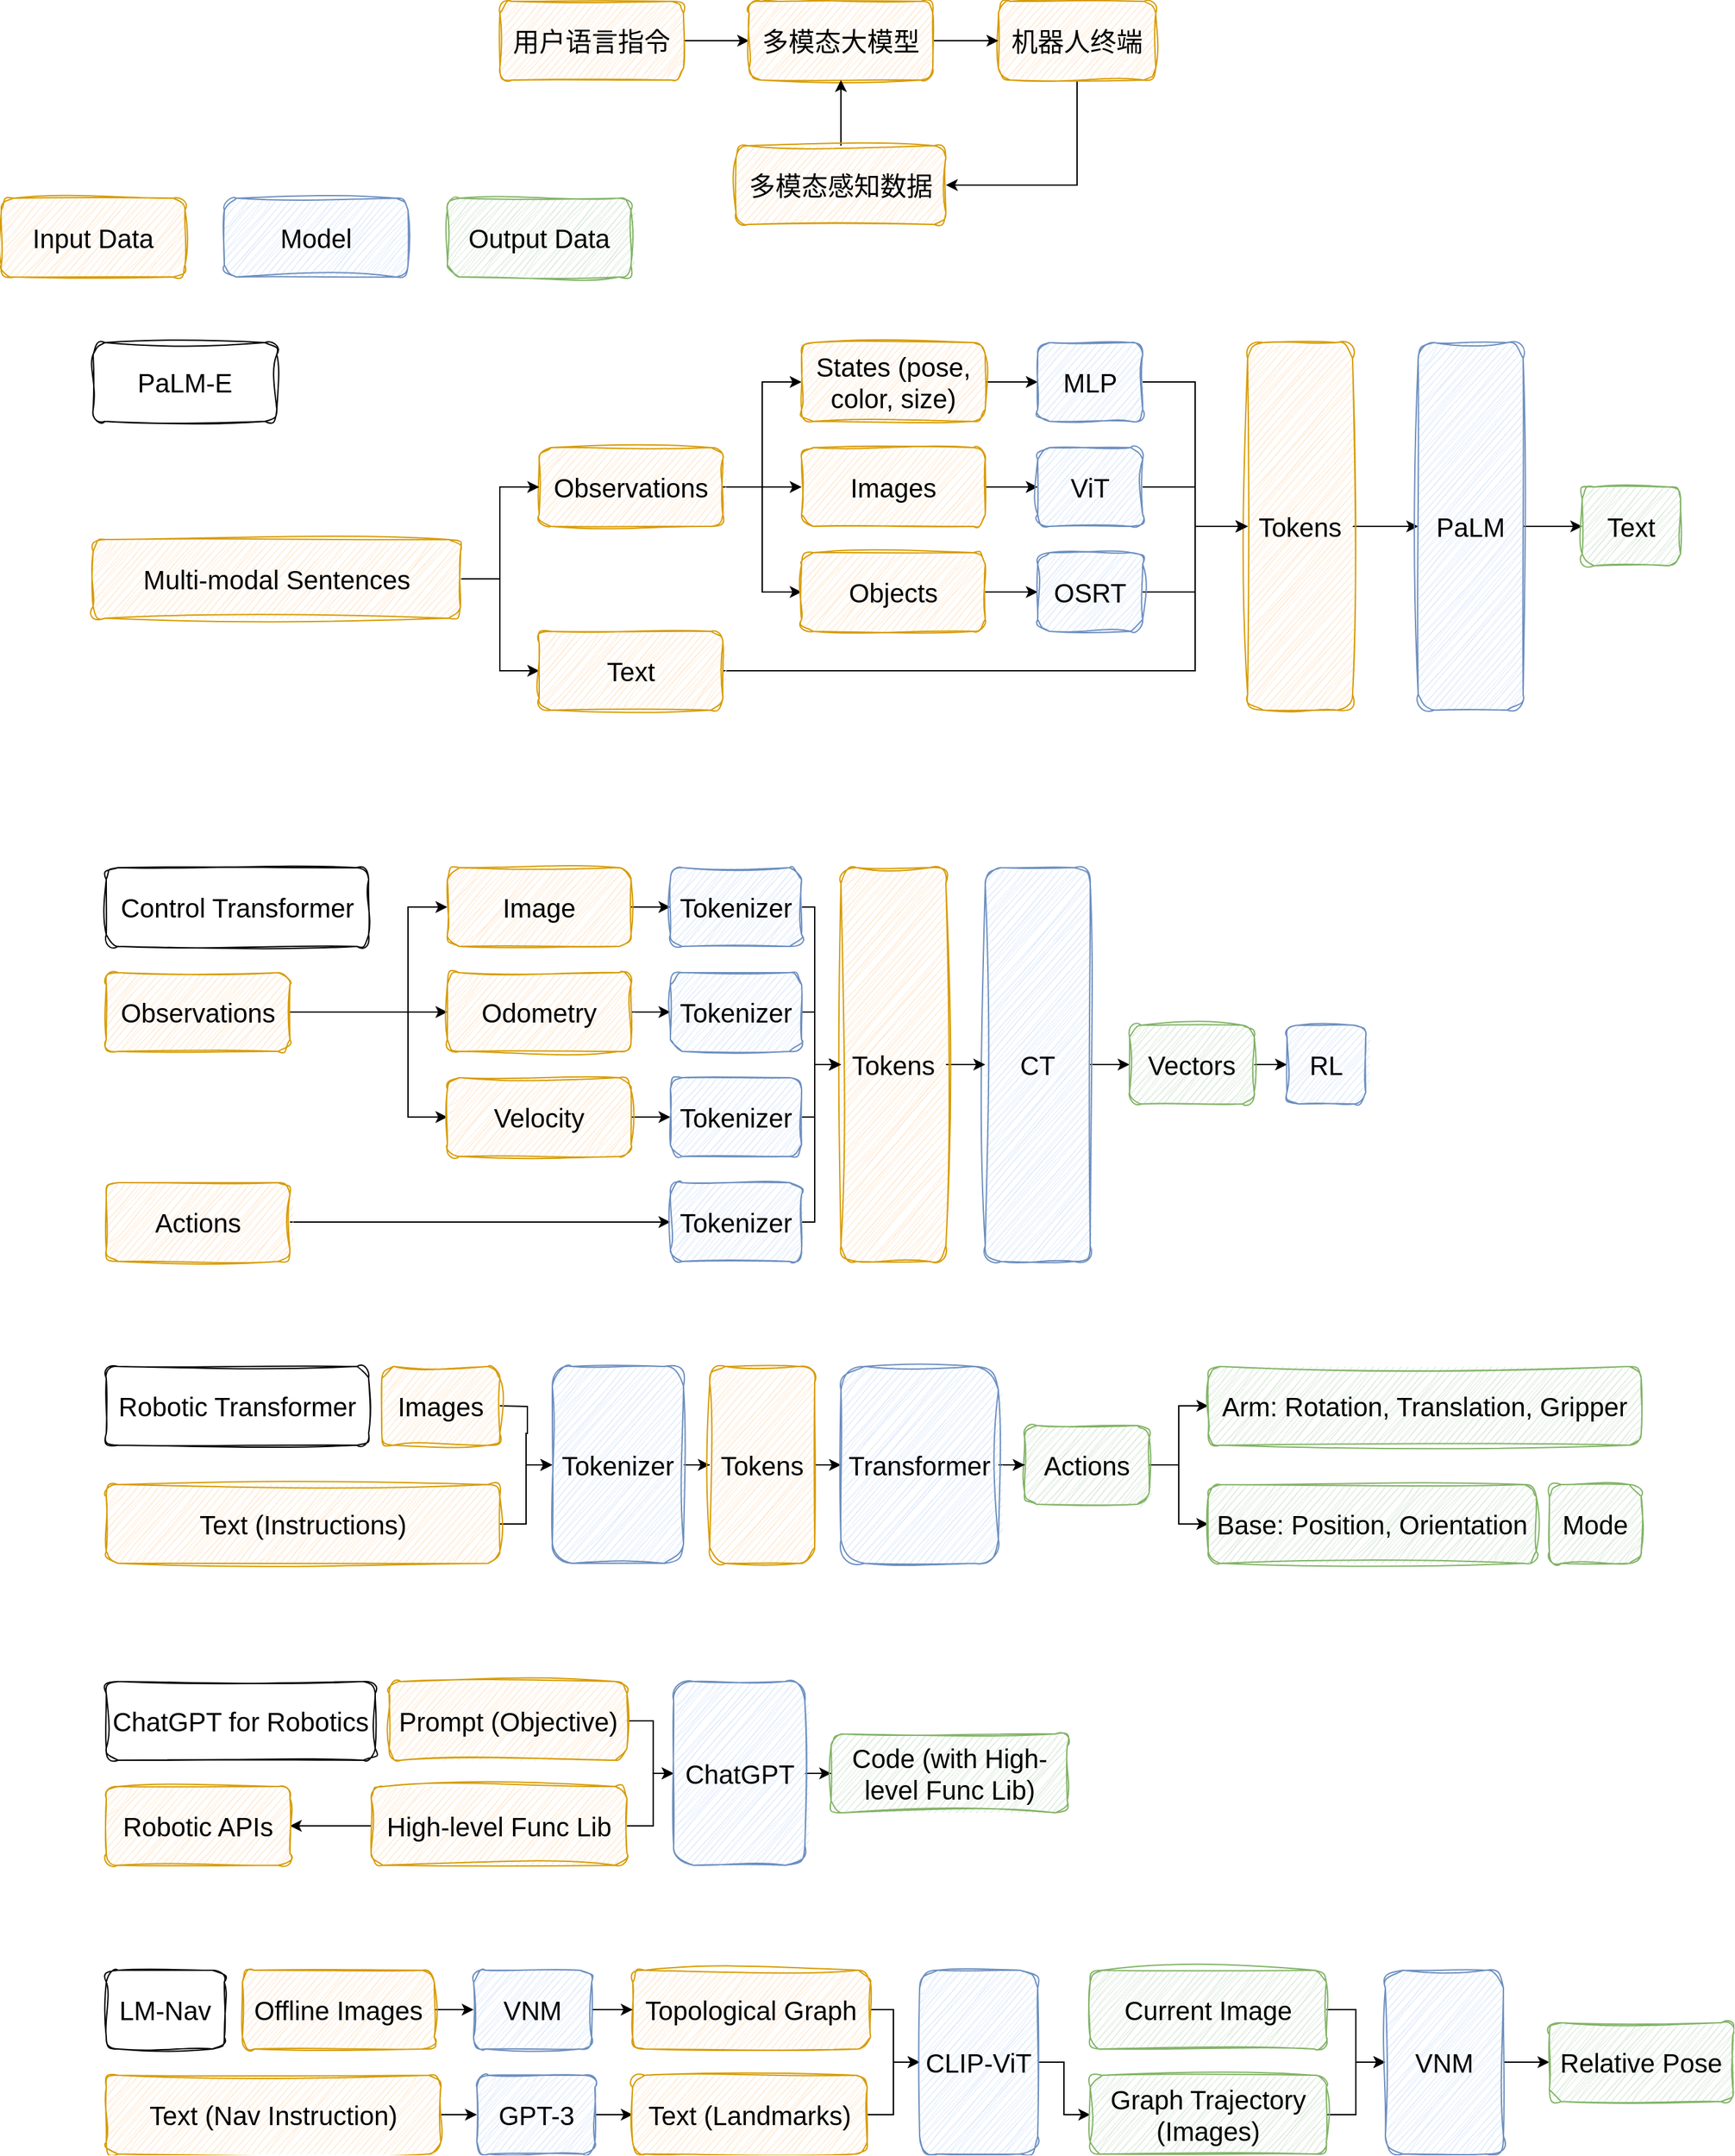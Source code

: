<mxfile version="21.0.6" type="github">
  <diagram name="Page-1" id="68JO6MREXEzeNU68vQrC">
    <mxGraphModel dx="2412" dy="861" grid="1" gridSize="10" guides="1" tooltips="1" connect="1" arrows="1" fold="1" page="1" pageScale="1" pageWidth="850" pageHeight="1100" math="0" shadow="0">
      <root>
        <mxCell id="0" />
        <mxCell id="1" parent="0" />
        <mxCell id="IC8Se40u6HLO76EEBxMK-10" style="edgeStyle=orthogonalEdgeStyle;rounded=0;orthogonalLoop=1;jettySize=auto;html=1;entryX=1;entryY=0.5;entryDx=0;entryDy=0;" edge="1" parent="1" source="IC8Se40u6HLO76EEBxMK-3" target="IC8Se40u6HLO76EEBxMK-6">
          <mxGeometry relative="1" as="geometry">
            <Array as="points">
              <mxPoint x="620" y="440" />
            </Array>
          </mxGeometry>
        </mxCell>
        <mxCell id="IC8Se40u6HLO76EEBxMK-3" value="&lt;font style=&quot;font-size: 20px;&quot;&gt;机器人终端&lt;/font&gt;" style="rounded=1;whiteSpace=wrap;html=1;fillColor=#ffe6cc;strokeColor=#d79b00;sketch=1;curveFitting=1;jiggle=2;" vertex="1" parent="1">
          <mxGeometry x="560" y="300" width="120" height="60" as="geometry" />
        </mxCell>
        <mxCell id="IC8Se40u6HLO76EEBxMK-9" value="" style="edgeStyle=orthogonalEdgeStyle;rounded=0;orthogonalLoop=1;jettySize=auto;html=1;" edge="1" parent="1" source="IC8Se40u6HLO76EEBxMK-4" target="IC8Se40u6HLO76EEBxMK-5">
          <mxGeometry relative="1" as="geometry" />
        </mxCell>
        <mxCell id="IC8Se40u6HLO76EEBxMK-4" value="&lt;font style=&quot;font-size: 20px;&quot;&gt;用户语言指令&lt;/font&gt;" style="rounded=1;whiteSpace=wrap;html=1;fillColor=#ffe6cc;strokeColor=#d79b00;sketch=1;curveFitting=1;jiggle=2;" vertex="1" parent="1">
          <mxGeometry x="180" y="300" width="140" height="60" as="geometry" />
        </mxCell>
        <mxCell id="IC8Se40u6HLO76EEBxMK-8" value="" style="edgeStyle=orthogonalEdgeStyle;rounded=0;orthogonalLoop=1;jettySize=auto;html=1;" edge="1" parent="1" source="IC8Se40u6HLO76EEBxMK-5" target="IC8Se40u6HLO76EEBxMK-3">
          <mxGeometry relative="1" as="geometry" />
        </mxCell>
        <mxCell id="IC8Se40u6HLO76EEBxMK-5" value="&lt;font style=&quot;font-size: 20px;&quot;&gt;多模态大模型&lt;/font&gt;" style="rounded=1;whiteSpace=wrap;html=1;fillColor=#ffe6cc;strokeColor=#d79b00;sketch=1;curveFitting=1;jiggle=2;" vertex="1" parent="1">
          <mxGeometry x="370" y="300" width="140" height="60" as="geometry" />
        </mxCell>
        <mxCell id="IC8Se40u6HLO76EEBxMK-7" value="" style="edgeStyle=orthogonalEdgeStyle;rounded=0;orthogonalLoop=1;jettySize=auto;html=1;" edge="1" parent="1" source="IC8Se40u6HLO76EEBxMK-6" target="IC8Se40u6HLO76EEBxMK-5">
          <mxGeometry relative="1" as="geometry" />
        </mxCell>
        <mxCell id="IC8Se40u6HLO76EEBxMK-6" value="&lt;font style=&quot;font-size: 20px;&quot;&gt;多模态感知数据&lt;/font&gt;" style="rounded=1;whiteSpace=wrap;html=1;fillColor=#ffe6cc;strokeColor=#d79b00;glass=0;shadow=0;sketch=1;curveFitting=1;jiggle=2;" vertex="1" parent="1">
          <mxGeometry x="360" y="410" width="160" height="60" as="geometry" />
        </mxCell>
        <mxCell id="IC8Se40u6HLO76EEBxMK-21" value="" style="edgeStyle=orthogonalEdgeStyle;rounded=0;orthogonalLoop=1;jettySize=auto;html=1;" edge="1" parent="1" source="IC8Se40u6HLO76EEBxMK-14" target="IC8Se40u6HLO76EEBxMK-19">
          <mxGeometry relative="1" as="geometry" />
        </mxCell>
        <mxCell id="IC8Se40u6HLO76EEBxMK-22" style="edgeStyle=orthogonalEdgeStyle;rounded=0;orthogonalLoop=1;jettySize=auto;html=1;entryX=0;entryY=0.5;entryDx=0;entryDy=0;" edge="1" parent="1" source="IC8Se40u6HLO76EEBxMK-14" target="IC8Se40u6HLO76EEBxMK-20">
          <mxGeometry relative="1" as="geometry" />
        </mxCell>
        <mxCell id="IC8Se40u6HLO76EEBxMK-23" style="edgeStyle=orthogonalEdgeStyle;rounded=0;orthogonalLoop=1;jettySize=auto;html=1;entryX=0;entryY=0.5;entryDx=0;entryDy=0;" edge="1" parent="1" source="IC8Se40u6HLO76EEBxMK-14" target="IC8Se40u6HLO76EEBxMK-16">
          <mxGeometry relative="1" as="geometry" />
        </mxCell>
        <mxCell id="IC8Se40u6HLO76EEBxMK-14" value="&lt;font style=&quot;font-size: 20px;&quot;&gt;Observations&lt;/font&gt;" style="rounded=1;whiteSpace=wrap;html=1;fillColor=#ffe6cc;strokeColor=#d79b00;sketch=1;curveFitting=1;jiggle=2;" vertex="1" parent="1">
          <mxGeometry x="210" y="640" width="140" height="60" as="geometry" />
        </mxCell>
        <mxCell id="IC8Se40u6HLO76EEBxMK-29" value="" style="edgeStyle=orthogonalEdgeStyle;rounded=0;orthogonalLoop=1;jettySize=auto;html=1;" edge="1" parent="1" source="IC8Se40u6HLO76EEBxMK-16" target="IC8Se40u6HLO76EEBxMK-28">
          <mxGeometry relative="1" as="geometry" />
        </mxCell>
        <mxCell id="IC8Se40u6HLO76EEBxMK-16" value="&lt;font style=&quot;font-size: 20px;&quot;&gt;Objects&lt;/font&gt;" style="rounded=1;whiteSpace=wrap;html=1;fillColor=#ffe6cc;strokeColor=#d79b00;sketch=1;curveFitting=1;jiggle=2;" vertex="1" parent="1">
          <mxGeometry x="410" y="720" width="140" height="60" as="geometry" />
        </mxCell>
        <mxCell id="IC8Se40u6HLO76EEBxMK-30" value="" style="edgeStyle=orthogonalEdgeStyle;rounded=0;orthogonalLoop=1;jettySize=auto;html=1;" edge="1" parent="1" source="IC8Se40u6HLO76EEBxMK-19" target="IC8Se40u6HLO76EEBxMK-27">
          <mxGeometry relative="1" as="geometry" />
        </mxCell>
        <mxCell id="IC8Se40u6HLO76EEBxMK-19" value="&lt;font style=&quot;font-size: 20px;&quot;&gt;Images&lt;/font&gt;" style="rounded=1;whiteSpace=wrap;html=1;fillColor=#ffe6cc;strokeColor=#d79b00;sketch=1;curveFitting=1;jiggle=2;" vertex="1" parent="1">
          <mxGeometry x="410" y="640" width="140" height="60" as="geometry" />
        </mxCell>
        <mxCell id="IC8Se40u6HLO76EEBxMK-31" value="" style="edgeStyle=orthogonalEdgeStyle;rounded=0;orthogonalLoop=1;jettySize=auto;html=1;" edge="1" parent="1" source="IC8Se40u6HLO76EEBxMK-20" target="IC8Se40u6HLO76EEBxMK-26">
          <mxGeometry relative="1" as="geometry" />
        </mxCell>
        <mxCell id="IC8Se40u6HLO76EEBxMK-20" value="&lt;font style=&quot;font-size: 20px;&quot;&gt;States (pose, color, size)&lt;/font&gt;" style="rounded=1;whiteSpace=wrap;html=1;fillColor=#ffe6cc;strokeColor=#d79b00;sketch=1;curveFitting=1;jiggle=2;" vertex="1" parent="1">
          <mxGeometry x="410" y="560" width="140" height="60" as="geometry" />
        </mxCell>
        <mxCell id="IC8Se40u6HLO76EEBxMK-36" value="" style="edgeStyle=orthogonalEdgeStyle;rounded=0;orthogonalLoop=1;jettySize=auto;html=1;" edge="1" parent="1" source="IC8Se40u6HLO76EEBxMK-24" target="IC8Se40u6HLO76EEBxMK-35">
          <mxGeometry relative="1" as="geometry" />
        </mxCell>
        <mxCell id="IC8Se40u6HLO76EEBxMK-24" value="&lt;font style=&quot;font-size: 20px;&quot;&gt;Tokens&lt;/font&gt;" style="rounded=1;whiteSpace=wrap;html=1;fillColor=#ffe6cc;strokeColor=#d79b00;sketch=1;curveFitting=1;jiggle=2;" vertex="1" parent="1">
          <mxGeometry x="750" y="560" width="80" height="280" as="geometry" />
        </mxCell>
        <mxCell id="IC8Se40u6HLO76EEBxMK-32" value="" style="edgeStyle=orthogonalEdgeStyle;rounded=0;orthogonalLoop=1;jettySize=auto;html=1;" edge="1" parent="1" source="IC8Se40u6HLO76EEBxMK-26" target="IC8Se40u6HLO76EEBxMK-24">
          <mxGeometry relative="1" as="geometry" />
        </mxCell>
        <mxCell id="IC8Se40u6HLO76EEBxMK-26" value="&lt;font style=&quot;font-size: 20px;&quot;&gt;MLP&lt;/font&gt;" style="rounded=1;whiteSpace=wrap;html=1;fillColor=#dae8fc;strokeColor=#6c8ebf;sketch=1;curveFitting=1;jiggle=2;" vertex="1" parent="1">
          <mxGeometry x="590" y="560" width="80" height="60" as="geometry" />
        </mxCell>
        <mxCell id="IC8Se40u6HLO76EEBxMK-33" value="" style="edgeStyle=orthogonalEdgeStyle;rounded=0;orthogonalLoop=1;jettySize=auto;html=1;" edge="1" parent="1" source="IC8Se40u6HLO76EEBxMK-27" target="IC8Se40u6HLO76EEBxMK-24">
          <mxGeometry relative="1" as="geometry" />
        </mxCell>
        <mxCell id="IC8Se40u6HLO76EEBxMK-27" value="&lt;span style=&quot;font-size: 20px;&quot;&gt;ViT&lt;/span&gt;" style="rounded=1;whiteSpace=wrap;html=1;fillColor=#dae8fc;strokeColor=#6c8ebf;sketch=1;curveFitting=1;jiggle=2;" vertex="1" parent="1">
          <mxGeometry x="590" y="640" width="80" height="60" as="geometry" />
        </mxCell>
        <mxCell id="IC8Se40u6HLO76EEBxMK-34" value="" style="edgeStyle=orthogonalEdgeStyle;rounded=0;orthogonalLoop=1;jettySize=auto;html=1;" edge="1" parent="1" source="IC8Se40u6HLO76EEBxMK-28" target="IC8Se40u6HLO76EEBxMK-24">
          <mxGeometry relative="1" as="geometry" />
        </mxCell>
        <mxCell id="IC8Se40u6HLO76EEBxMK-28" value="&lt;span style=&quot;font-size: 20px;&quot;&gt;OSRT&lt;/span&gt;" style="rounded=1;whiteSpace=wrap;html=1;fillColor=#dae8fc;strokeColor=#6c8ebf;sketch=1;curveFitting=1;jiggle=2;" vertex="1" parent="1">
          <mxGeometry x="590" y="720" width="80" height="60" as="geometry" />
        </mxCell>
        <mxCell id="IC8Se40u6HLO76EEBxMK-38" value="" style="edgeStyle=orthogonalEdgeStyle;rounded=0;orthogonalLoop=1;jettySize=auto;html=1;" edge="1" parent="1" source="IC8Se40u6HLO76EEBxMK-35" target="IC8Se40u6HLO76EEBxMK-37">
          <mxGeometry relative="1" as="geometry" />
        </mxCell>
        <mxCell id="IC8Se40u6HLO76EEBxMK-35" value="&lt;font style=&quot;font-size: 20px;&quot;&gt;PaLM&lt;/font&gt;" style="rounded=1;whiteSpace=wrap;html=1;fillColor=#dae8fc;strokeColor=#6c8ebf;sketch=1;curveFitting=1;jiggle=2;" vertex="1" parent="1">
          <mxGeometry x="880" y="560" width="80" height="280" as="geometry" />
        </mxCell>
        <mxCell id="IC8Se40u6HLO76EEBxMK-37" value="&lt;font style=&quot;font-size: 20px;&quot;&gt;Text&lt;/font&gt;" style="rounded=1;whiteSpace=wrap;html=1;fillColor=#d5e8d4;strokeColor=#82b366;sketch=1;curveFitting=1;jiggle=2;" vertex="1" parent="1">
          <mxGeometry x="1005" y="670" width="75" height="60" as="geometry" />
        </mxCell>
        <mxCell id="IC8Se40u6HLO76EEBxMK-40" value="" style="edgeStyle=orthogonalEdgeStyle;rounded=0;orthogonalLoop=1;jettySize=auto;html=1;" edge="1" parent="1" source="IC8Se40u6HLO76EEBxMK-39" target="IC8Se40u6HLO76EEBxMK-14">
          <mxGeometry relative="1" as="geometry">
            <Array as="points">
              <mxPoint x="180" y="740" />
              <mxPoint x="180" y="670" />
            </Array>
          </mxGeometry>
        </mxCell>
        <mxCell id="IC8Se40u6HLO76EEBxMK-43" style="edgeStyle=orthogonalEdgeStyle;rounded=0;orthogonalLoop=1;jettySize=auto;html=1;entryX=0;entryY=0.5;entryDx=0;entryDy=0;" edge="1" parent="1" source="IC8Se40u6HLO76EEBxMK-39" target="IC8Se40u6HLO76EEBxMK-41">
          <mxGeometry relative="1" as="geometry">
            <Array as="points">
              <mxPoint x="180" y="740" />
              <mxPoint x="180" y="810" />
            </Array>
          </mxGeometry>
        </mxCell>
        <mxCell id="IC8Se40u6HLO76EEBxMK-39" value="&lt;font style=&quot;font-size: 20px;&quot;&gt;Multi-modal Sentences&lt;/font&gt;" style="rounded=1;whiteSpace=wrap;html=1;fillColor=#ffe6cc;strokeColor=#d79b00;sketch=1;curveFitting=1;jiggle=2;" vertex="1" parent="1">
          <mxGeometry x="-130" y="710" width="280" height="60" as="geometry" />
        </mxCell>
        <mxCell id="IC8Se40u6HLO76EEBxMK-45" style="edgeStyle=orthogonalEdgeStyle;rounded=0;orthogonalLoop=1;jettySize=auto;html=1;entryX=0;entryY=0.5;entryDx=0;entryDy=0;" edge="1" parent="1" source="IC8Se40u6HLO76EEBxMK-41" target="IC8Se40u6HLO76EEBxMK-24">
          <mxGeometry relative="1" as="geometry">
            <Array as="points">
              <mxPoint x="710" y="810" />
              <mxPoint x="710" y="700" />
            </Array>
          </mxGeometry>
        </mxCell>
        <mxCell id="IC8Se40u6HLO76EEBxMK-41" value="&lt;font style=&quot;font-size: 20px;&quot;&gt;Text&lt;/font&gt;" style="rounded=1;whiteSpace=wrap;html=1;fillColor=#ffe6cc;strokeColor=#d79b00;sketch=1;curveFitting=1;jiggle=2;" vertex="1" parent="1">
          <mxGeometry x="210" y="780" width="140" height="60" as="geometry" />
        </mxCell>
        <mxCell id="IC8Se40u6HLO76EEBxMK-48" value="&lt;font style=&quot;font-size: 20px;&quot;&gt;Input Data&lt;/font&gt;" style="rounded=1;whiteSpace=wrap;html=1;fillColor=#ffe6cc;strokeColor=#d79b00;sketch=1;curveFitting=1;jiggle=2;" vertex="1" parent="1">
          <mxGeometry x="-200" y="450" width="140" height="60" as="geometry" />
        </mxCell>
        <mxCell id="IC8Se40u6HLO76EEBxMK-49" value="&lt;font style=&quot;font-size: 20px;&quot;&gt;Model&lt;/font&gt;" style="rounded=1;whiteSpace=wrap;html=1;fillColor=#dae8fc;strokeColor=#6c8ebf;sketch=1;curveFitting=1;jiggle=2;" vertex="1" parent="1">
          <mxGeometry x="-30" y="450" width="140" height="60" as="geometry" />
        </mxCell>
        <mxCell id="IC8Se40u6HLO76EEBxMK-50" value="&lt;font style=&quot;font-size: 20px;&quot;&gt;Output Data&lt;/font&gt;" style="rounded=1;whiteSpace=wrap;html=1;fillColor=#d5e8d4;strokeColor=#82b366;sketch=1;curveFitting=1;jiggle=2;" vertex="1" parent="1">
          <mxGeometry x="140" y="450" width="140" height="60" as="geometry" />
        </mxCell>
        <mxCell id="IC8Se40u6HLO76EEBxMK-51" value="&lt;font style=&quot;font-size: 20px;&quot;&gt;PaLM-E&lt;/font&gt;" style="rounded=1;whiteSpace=wrap;html=1;sketch=1;curveFitting=1;jiggle=2;" vertex="1" parent="1">
          <mxGeometry x="-130" y="560" width="140" height="60" as="geometry" />
        </mxCell>
        <mxCell id="IC8Se40u6HLO76EEBxMK-52" value="" style="edgeStyle=orthogonalEdgeStyle;rounded=0;orthogonalLoop=1;jettySize=auto;html=1;" edge="1" parent="1" source="IC8Se40u6HLO76EEBxMK-55" target="IC8Se40u6HLO76EEBxMK-59">
          <mxGeometry relative="1" as="geometry" />
        </mxCell>
        <mxCell id="IC8Se40u6HLO76EEBxMK-53" style="edgeStyle=orthogonalEdgeStyle;rounded=0;orthogonalLoop=1;jettySize=auto;html=1;entryX=0;entryY=0.5;entryDx=0;entryDy=0;" edge="1" parent="1" source="IC8Se40u6HLO76EEBxMK-55" target="IC8Se40u6HLO76EEBxMK-61">
          <mxGeometry relative="1" as="geometry">
            <Array as="points">
              <mxPoint x="110" y="1070" />
              <mxPoint x="110" y="990" />
            </Array>
          </mxGeometry>
        </mxCell>
        <mxCell id="IC8Se40u6HLO76EEBxMK-54" style="edgeStyle=orthogonalEdgeStyle;rounded=0;orthogonalLoop=1;jettySize=auto;html=1;entryX=0;entryY=0.5;entryDx=0;entryDy=0;" edge="1" parent="1" source="IC8Se40u6HLO76EEBxMK-55">
          <mxGeometry relative="1" as="geometry">
            <mxPoint x="140" y="1150" as="targetPoint" />
            <Array as="points">
              <mxPoint x="110" y="1070" />
              <mxPoint x="110" y="1150" />
            </Array>
          </mxGeometry>
        </mxCell>
        <mxCell id="IC8Se40u6HLO76EEBxMK-55" value="&lt;font style=&quot;font-size: 20px;&quot;&gt;Observations&lt;/font&gt;" style="rounded=1;whiteSpace=wrap;html=1;fillColor=#ffe6cc;strokeColor=#d79b00;sketch=1;curveFitting=1;jiggle=2;" vertex="1" parent="1">
          <mxGeometry x="-120" y="1040" width="140" height="60" as="geometry" />
        </mxCell>
        <mxCell id="IC8Se40u6HLO76EEBxMK-92" value="" style="edgeStyle=orthogonalEdgeStyle;rounded=0;orthogonalLoop=1;jettySize=auto;html=1;" edge="1" parent="1" source="IC8Se40u6HLO76EEBxMK-59" target="IC8Se40u6HLO76EEBxMK-91">
          <mxGeometry relative="1" as="geometry" />
        </mxCell>
        <mxCell id="IC8Se40u6HLO76EEBxMK-59" value="&lt;font style=&quot;font-size: 20px;&quot;&gt;Odometry&lt;/font&gt;" style="rounded=1;whiteSpace=wrap;html=1;fillColor=#ffe6cc;strokeColor=#d79b00;sketch=1;curveFitting=1;jiggle=2;" vertex="1" parent="1">
          <mxGeometry x="140" y="1040" width="140" height="60" as="geometry" />
        </mxCell>
        <mxCell id="IC8Se40u6HLO76EEBxMK-90" value="" style="edgeStyle=orthogonalEdgeStyle;rounded=0;orthogonalLoop=1;jettySize=auto;html=1;" edge="1" parent="1" source="IC8Se40u6HLO76EEBxMK-61" target="IC8Se40u6HLO76EEBxMK-89">
          <mxGeometry relative="1" as="geometry" />
        </mxCell>
        <mxCell id="IC8Se40u6HLO76EEBxMK-61" value="&lt;font style=&quot;font-size: 20px;&quot;&gt;Image&lt;/font&gt;" style="rounded=1;whiteSpace=wrap;html=1;fillColor=#ffe6cc;strokeColor=#d79b00;sketch=1;curveFitting=1;jiggle=2;" vertex="1" parent="1">
          <mxGeometry x="140" y="960" width="140" height="60" as="geometry" />
        </mxCell>
        <mxCell id="IC8Se40u6HLO76EEBxMK-96" style="edgeStyle=orthogonalEdgeStyle;rounded=0;orthogonalLoop=1;jettySize=auto;html=1;entryX=0;entryY=0.5;entryDx=0;entryDy=0;" edge="1" parent="1" source="IC8Se40u6HLO76EEBxMK-77" target="IC8Se40u6HLO76EEBxMK-95">
          <mxGeometry relative="1" as="geometry" />
        </mxCell>
        <mxCell id="IC8Se40u6HLO76EEBxMK-77" value="&lt;font style=&quot;font-size: 20px;&quot;&gt;Actions&lt;/font&gt;" style="rounded=1;whiteSpace=wrap;html=1;fillColor=#ffe6cc;strokeColor=#d79b00;sketch=1;curveFitting=1;jiggle=2;" vertex="1" parent="1">
          <mxGeometry x="-120" y="1200" width="140" height="60" as="geometry" />
        </mxCell>
        <mxCell id="IC8Se40u6HLO76EEBxMK-78" value="&lt;font style=&quot;font-size: 20px;&quot;&gt;Control Transformer&lt;/font&gt;" style="rounded=1;whiteSpace=wrap;html=1;sketch=1;curveFitting=1;jiggle=2;" vertex="1" parent="1">
          <mxGeometry x="-120" y="960" width="200" height="60" as="geometry" />
        </mxCell>
        <mxCell id="IC8Se40u6HLO76EEBxMK-94" value="" style="edgeStyle=orthogonalEdgeStyle;rounded=0;orthogonalLoop=1;jettySize=auto;html=1;" edge="1" parent="1" source="IC8Se40u6HLO76EEBxMK-79" target="IC8Se40u6HLO76EEBxMK-93">
          <mxGeometry relative="1" as="geometry" />
        </mxCell>
        <mxCell id="IC8Se40u6HLO76EEBxMK-79" value="&lt;font style=&quot;font-size: 20px;&quot;&gt;Velocity&lt;/font&gt;" style="rounded=1;whiteSpace=wrap;html=1;fillColor=#ffe6cc;strokeColor=#d79b00;sketch=1;curveFitting=1;jiggle=2;" vertex="1" parent="1">
          <mxGeometry x="140" y="1120" width="140" height="60" as="geometry" />
        </mxCell>
        <mxCell id="IC8Se40u6HLO76EEBxMK-85" value="" style="edgeStyle=orthogonalEdgeStyle;rounded=0;orthogonalLoop=1;jettySize=auto;html=1;" edge="1" parent="1" source="IC8Se40u6HLO76EEBxMK-86" target="IC8Se40u6HLO76EEBxMK-87">
          <mxGeometry relative="1" as="geometry" />
        </mxCell>
        <mxCell id="IC8Se40u6HLO76EEBxMK-86" value="&lt;font style=&quot;font-size: 20px;&quot;&gt;CT&lt;/font&gt;" style="rounded=1;whiteSpace=wrap;html=1;fillColor=#dae8fc;strokeColor=#6c8ebf;sketch=1;curveFitting=1;jiggle=2;" vertex="1" parent="1">
          <mxGeometry x="550" y="960" width="80" height="300" as="geometry" />
        </mxCell>
        <mxCell id="IC8Se40u6HLO76EEBxMK-104" value="" style="edgeStyle=orthogonalEdgeStyle;rounded=0;orthogonalLoop=1;jettySize=auto;html=1;" edge="1" parent="1" source="IC8Se40u6HLO76EEBxMK-87" target="IC8Se40u6HLO76EEBxMK-103">
          <mxGeometry relative="1" as="geometry" />
        </mxCell>
        <mxCell id="IC8Se40u6HLO76EEBxMK-87" value="&lt;span style=&quot;font-size: 20px;&quot;&gt;Vectors&lt;/span&gt;" style="rounded=1;whiteSpace=wrap;html=1;fillColor=#d5e8d4;strokeColor=#82b366;sketch=1;curveFitting=1;jiggle=2;" vertex="1" parent="1">
          <mxGeometry x="660" y="1080" width="95" height="60" as="geometry" />
        </mxCell>
        <mxCell id="IC8Se40u6HLO76EEBxMK-98" value="" style="edgeStyle=orthogonalEdgeStyle;rounded=0;orthogonalLoop=1;jettySize=auto;html=1;" edge="1" parent="1" source="IC8Se40u6HLO76EEBxMK-88" target="IC8Se40u6HLO76EEBxMK-86">
          <mxGeometry relative="1" as="geometry" />
        </mxCell>
        <mxCell id="IC8Se40u6HLO76EEBxMK-88" value="&lt;font style=&quot;font-size: 20px;&quot;&gt;Tokens&lt;/font&gt;" style="rounded=1;whiteSpace=wrap;html=1;fillColor=#ffe6cc;strokeColor=#d79b00;sketch=1;curveFitting=1;jiggle=2;" vertex="1" parent="1">
          <mxGeometry x="440" y="960" width="80" height="300" as="geometry" />
        </mxCell>
        <mxCell id="IC8Se40u6HLO76EEBxMK-99" value="" style="edgeStyle=orthogonalEdgeStyle;rounded=0;orthogonalLoop=1;jettySize=auto;html=1;" edge="1" parent="1" source="IC8Se40u6HLO76EEBxMK-89" target="IC8Se40u6HLO76EEBxMK-88">
          <mxGeometry relative="1" as="geometry">
            <Array as="points">
              <mxPoint x="420" y="990" />
              <mxPoint x="420" y="1110" />
            </Array>
          </mxGeometry>
        </mxCell>
        <mxCell id="IC8Se40u6HLO76EEBxMK-89" value="&lt;font style=&quot;font-size: 20px;&quot;&gt;Tokenizer&lt;/font&gt;" style="rounded=1;whiteSpace=wrap;html=1;fillColor=#dae8fc;strokeColor=#6c8ebf;sketch=1;curveFitting=1;jiggle=2;" vertex="1" parent="1">
          <mxGeometry x="310" y="960" width="100" height="60" as="geometry" />
        </mxCell>
        <mxCell id="IC8Se40u6HLO76EEBxMK-100" value="" style="edgeStyle=orthogonalEdgeStyle;rounded=0;orthogonalLoop=1;jettySize=auto;html=1;" edge="1" parent="1" source="IC8Se40u6HLO76EEBxMK-91" target="IC8Se40u6HLO76EEBxMK-88">
          <mxGeometry relative="1" as="geometry">
            <Array as="points">
              <mxPoint x="420" y="1070" />
              <mxPoint x="420" y="1110" />
            </Array>
          </mxGeometry>
        </mxCell>
        <mxCell id="IC8Se40u6HLO76EEBxMK-91" value="&lt;font style=&quot;font-size: 20px;&quot;&gt;Tokenizer&lt;/font&gt;" style="rounded=1;whiteSpace=wrap;html=1;fillColor=#dae8fc;strokeColor=#6c8ebf;sketch=1;curveFitting=1;jiggle=2;" vertex="1" parent="1">
          <mxGeometry x="310" y="1040" width="100" height="60" as="geometry" />
        </mxCell>
        <mxCell id="IC8Se40u6HLO76EEBxMK-101" value="" style="edgeStyle=orthogonalEdgeStyle;rounded=0;orthogonalLoop=1;jettySize=auto;html=1;" edge="1" parent="1" source="IC8Se40u6HLO76EEBxMK-93" target="IC8Se40u6HLO76EEBxMK-88">
          <mxGeometry relative="1" as="geometry">
            <Array as="points">
              <mxPoint x="420" y="1150" />
              <mxPoint x="420" y="1110" />
            </Array>
          </mxGeometry>
        </mxCell>
        <mxCell id="IC8Se40u6HLO76EEBxMK-93" value="&lt;font style=&quot;font-size: 20px;&quot;&gt;Tokenizer&lt;/font&gt;" style="rounded=1;whiteSpace=wrap;html=1;fillColor=#dae8fc;strokeColor=#6c8ebf;sketch=1;curveFitting=1;jiggle=2;" vertex="1" parent="1">
          <mxGeometry x="310" y="1120" width="100" height="60" as="geometry" />
        </mxCell>
        <mxCell id="IC8Se40u6HLO76EEBxMK-102" value="" style="edgeStyle=orthogonalEdgeStyle;rounded=0;orthogonalLoop=1;jettySize=auto;html=1;" edge="1" parent="1" source="IC8Se40u6HLO76EEBxMK-95" target="IC8Se40u6HLO76EEBxMK-88">
          <mxGeometry relative="1" as="geometry">
            <Array as="points">
              <mxPoint x="420" y="1230" />
              <mxPoint x="420" y="1110" />
            </Array>
          </mxGeometry>
        </mxCell>
        <mxCell id="IC8Se40u6HLO76EEBxMK-95" value="&lt;font style=&quot;font-size: 20px;&quot;&gt;Tokenizer&lt;/font&gt;" style="rounded=1;whiteSpace=wrap;html=1;fillColor=#dae8fc;strokeColor=#6c8ebf;sketch=1;curveFitting=1;jiggle=2;" vertex="1" parent="1">
          <mxGeometry x="310" y="1200" width="100" height="60" as="geometry" />
        </mxCell>
        <mxCell id="IC8Se40u6HLO76EEBxMK-103" value="&lt;font style=&quot;font-size: 20px;&quot;&gt;RL&lt;/font&gt;" style="rounded=1;whiteSpace=wrap;html=1;fillColor=#dae8fc;strokeColor=#6c8ebf;sketch=1;curveFitting=1;jiggle=2;" vertex="1" parent="1">
          <mxGeometry x="780" y="1080" width="60" height="60" as="geometry" />
        </mxCell>
        <mxCell id="IC8Se40u6HLO76EEBxMK-133" value="" style="edgeStyle=orthogonalEdgeStyle;rounded=0;orthogonalLoop=1;jettySize=auto;html=1;" edge="1" parent="1" target="IC8Se40u6HLO76EEBxMK-131">
          <mxGeometry relative="1" as="geometry">
            <mxPoint x="180" y="1370" as="sourcePoint" />
          </mxGeometry>
        </mxCell>
        <mxCell id="IC8Se40u6HLO76EEBxMK-134" value="" style="edgeStyle=orthogonalEdgeStyle;rounded=0;orthogonalLoop=1;jettySize=auto;html=1;" edge="1" parent="1" source="IC8Se40u6HLO76EEBxMK-114" target="IC8Se40u6HLO76EEBxMK-131">
          <mxGeometry relative="1" as="geometry" />
        </mxCell>
        <mxCell id="IC8Se40u6HLO76EEBxMK-114" value="&lt;font style=&quot;font-size: 20px;&quot;&gt;Text (Instructions)&lt;/font&gt;" style="rounded=1;whiteSpace=wrap;html=1;fillColor=#ffe6cc;strokeColor=#d79b00;sketch=1;curveFitting=1;jiggle=2;" vertex="1" parent="1">
          <mxGeometry x="-120" y="1430" width="300" height="60" as="geometry" />
        </mxCell>
        <mxCell id="IC8Se40u6HLO76EEBxMK-115" value="&lt;font style=&quot;font-size: 20px;&quot;&gt;Robotic Transformer&lt;/font&gt;" style="rounded=1;whiteSpace=wrap;html=1;sketch=1;curveFitting=1;jiggle=2;" vertex="1" parent="1">
          <mxGeometry x="-120" y="1340" width="200" height="60" as="geometry" />
        </mxCell>
        <mxCell id="IC8Se40u6HLO76EEBxMK-146" value="" style="edgeStyle=orthogonalEdgeStyle;rounded=0;orthogonalLoop=1;jettySize=auto;html=1;" edge="1" parent="1" source="IC8Se40u6HLO76EEBxMK-121" target="IC8Se40u6HLO76EEBxMK-145">
          <mxGeometry relative="1" as="geometry" />
        </mxCell>
        <mxCell id="IC8Se40u6HLO76EEBxMK-148" style="edgeStyle=orthogonalEdgeStyle;rounded=0;orthogonalLoop=1;jettySize=auto;html=1;entryX=0;entryY=0.5;entryDx=0;entryDy=0;" edge="1" parent="1" source="IC8Se40u6HLO76EEBxMK-121" target="IC8Se40u6HLO76EEBxMK-141">
          <mxGeometry relative="1" as="geometry" />
        </mxCell>
        <mxCell id="IC8Se40u6HLO76EEBxMK-121" value="&lt;span style=&quot;font-size: 20px;&quot;&gt;Actions&lt;/span&gt;" style="rounded=1;whiteSpace=wrap;html=1;fillColor=#d5e8d4;strokeColor=#82b366;sketch=1;curveFitting=1;jiggle=2;" vertex="1" parent="1">
          <mxGeometry x="580" y="1385" width="95" height="60" as="geometry" />
        </mxCell>
        <mxCell id="IC8Se40u6HLO76EEBxMK-137" value="" style="edgeStyle=orthogonalEdgeStyle;rounded=0;orthogonalLoop=1;jettySize=auto;html=1;" edge="1" parent="1" source="IC8Se40u6HLO76EEBxMK-131" target="IC8Se40u6HLO76EEBxMK-136">
          <mxGeometry relative="1" as="geometry" />
        </mxCell>
        <mxCell id="IC8Se40u6HLO76EEBxMK-131" value="&lt;font style=&quot;font-size: 20px;&quot;&gt;Tokenizer&lt;/font&gt;" style="rounded=1;whiteSpace=wrap;html=1;fillColor=#dae8fc;strokeColor=#6c8ebf;sketch=1;curveFitting=1;jiggle=2;" vertex="1" parent="1">
          <mxGeometry x="220" y="1340" width="100" height="150" as="geometry" />
        </mxCell>
        <mxCell id="IC8Se40u6HLO76EEBxMK-139" value="" style="edgeStyle=orthogonalEdgeStyle;rounded=0;orthogonalLoop=1;jettySize=auto;html=1;" edge="1" parent="1" source="IC8Se40u6HLO76EEBxMK-136" target="IC8Se40u6HLO76EEBxMK-138">
          <mxGeometry relative="1" as="geometry" />
        </mxCell>
        <mxCell id="IC8Se40u6HLO76EEBxMK-136" value="&lt;font style=&quot;font-size: 20px;&quot;&gt;Tokens&lt;/font&gt;" style="rounded=1;whiteSpace=wrap;html=1;fillColor=#ffe6cc;strokeColor=#d79b00;sketch=1;curveFitting=1;jiggle=2;" vertex="1" parent="1">
          <mxGeometry x="340" y="1340" width="80" height="150" as="geometry" />
        </mxCell>
        <mxCell id="IC8Se40u6HLO76EEBxMK-140" value="" style="edgeStyle=orthogonalEdgeStyle;rounded=0;orthogonalLoop=1;jettySize=auto;html=1;" edge="1" parent="1" source="IC8Se40u6HLO76EEBxMK-138" target="IC8Se40u6HLO76EEBxMK-121">
          <mxGeometry relative="1" as="geometry" />
        </mxCell>
        <mxCell id="IC8Se40u6HLO76EEBxMK-138" value="&lt;font style=&quot;font-size: 20px;&quot;&gt;Transformer&lt;/font&gt;" style="rounded=1;whiteSpace=wrap;html=1;fillColor=#dae8fc;strokeColor=#6c8ebf;sketch=1;curveFitting=1;jiggle=2;" vertex="1" parent="1">
          <mxGeometry x="440" y="1340" width="120" height="150" as="geometry" />
        </mxCell>
        <mxCell id="IC8Se40u6HLO76EEBxMK-141" value="&lt;span style=&quot;font-size: 20px;&quot;&gt;Arm: Rotation, Translation, Gripper&lt;/span&gt;" style="rounded=1;whiteSpace=wrap;html=1;fillColor=#d5e8d4;strokeColor=#82b366;sketch=1;curveFitting=1;jiggle=2;" vertex="1" parent="1">
          <mxGeometry x="720" y="1340" width="330" height="60" as="geometry" />
        </mxCell>
        <mxCell id="IC8Se40u6HLO76EEBxMK-145" value="&lt;span style=&quot;font-size: 20px;&quot;&gt;Base: Position, Orientation&lt;/span&gt;" style="rounded=1;whiteSpace=wrap;html=1;fillColor=#d5e8d4;strokeColor=#82b366;sketch=1;curveFitting=1;jiggle=2;" vertex="1" parent="1">
          <mxGeometry x="720" y="1430" width="250" height="60" as="geometry" />
        </mxCell>
        <mxCell id="IC8Se40u6HLO76EEBxMK-149" value="&lt;span style=&quot;font-size: 20px;&quot;&gt;Mode&lt;/span&gt;" style="rounded=1;whiteSpace=wrap;html=1;fillColor=#d5e8d4;strokeColor=#82b366;sketch=1;curveFitting=1;jiggle=2;" vertex="1" parent="1">
          <mxGeometry x="980" y="1430" width="70" height="60" as="geometry" />
        </mxCell>
        <mxCell id="IC8Se40u6HLO76EEBxMK-150" value="&lt;span style=&quot;font-size: 20px;&quot;&gt;Images&lt;/span&gt;" style="rounded=1;whiteSpace=wrap;html=1;fillColor=#ffe6cc;strokeColor=#d79b00;sketch=1;curveFitting=1;jiggle=2;" vertex="1" parent="1">
          <mxGeometry x="90" y="1340" width="90" height="60" as="geometry" />
        </mxCell>
        <mxCell id="IC8Se40u6HLO76EEBxMK-164" value="" style="edgeStyle=orthogonalEdgeStyle;rounded=0;orthogonalLoop=1;jettySize=auto;html=1;" edge="1" parent="1" source="IC8Se40u6HLO76EEBxMK-153" target="IC8Se40u6HLO76EEBxMK-163">
          <mxGeometry relative="1" as="geometry" />
        </mxCell>
        <mxCell id="IC8Se40u6HLO76EEBxMK-172" value="" style="edgeStyle=orthogonalEdgeStyle;rounded=0;orthogonalLoop=1;jettySize=auto;html=1;" edge="1" parent="1" source="IC8Se40u6HLO76EEBxMK-153" target="IC8Se40u6HLO76EEBxMK-166">
          <mxGeometry relative="1" as="geometry" />
        </mxCell>
        <mxCell id="IC8Se40u6HLO76EEBxMK-153" value="&lt;font style=&quot;font-size: 20px;&quot;&gt;High-level Func Lib&lt;/font&gt;" style="rounded=1;whiteSpace=wrap;html=1;fillColor=#ffe6cc;strokeColor=#d79b00;sketch=1;curveFitting=1;jiggle=2;" vertex="1" parent="1">
          <mxGeometry x="81.88" y="1660" width="195" height="60" as="geometry" />
        </mxCell>
        <mxCell id="IC8Se40u6HLO76EEBxMK-154" value="&lt;font style=&quot;font-size: 20px;&quot;&gt;ChatGPT for Robotics&lt;/font&gt;" style="rounded=1;whiteSpace=wrap;html=1;sketch=1;curveFitting=1;jiggle=2;" vertex="1" parent="1">
          <mxGeometry x="-120" y="1580" width="205" height="60" as="geometry" />
        </mxCell>
        <mxCell id="IC8Se40u6HLO76EEBxMK-163" value="&lt;font style=&quot;font-size: 20px;&quot;&gt;Robotic APIs&lt;/font&gt;" style="rounded=1;whiteSpace=wrap;html=1;fillColor=#ffe6cc;strokeColor=#d79b00;sketch=1;curveFitting=1;jiggle=2;" vertex="1" parent="1">
          <mxGeometry x="-120" y="1660" width="140" height="60" as="geometry" />
        </mxCell>
        <mxCell id="IC8Se40u6HLO76EEBxMK-171" value="" style="edgeStyle=orthogonalEdgeStyle;rounded=0;orthogonalLoop=1;jettySize=auto;html=1;" edge="1" parent="1" source="IC8Se40u6HLO76EEBxMK-165" target="IC8Se40u6HLO76EEBxMK-166">
          <mxGeometry relative="1" as="geometry" />
        </mxCell>
        <mxCell id="IC8Se40u6HLO76EEBxMK-165" value="&lt;span style=&quot;font-size: 20px;&quot;&gt;Prompt (Objective)&lt;/span&gt;" style="rounded=1;whiteSpace=wrap;html=1;fillColor=#ffe6cc;strokeColor=#d79b00;sketch=1;curveFitting=1;jiggle=2;" vertex="1" parent="1">
          <mxGeometry x="95.63" y="1580" width="181.25" height="60" as="geometry" />
        </mxCell>
        <mxCell id="IC8Se40u6HLO76EEBxMK-170" value="" style="edgeStyle=orthogonalEdgeStyle;rounded=0;orthogonalLoop=1;jettySize=auto;html=1;" edge="1" parent="1" source="IC8Se40u6HLO76EEBxMK-166" target="IC8Se40u6HLO76EEBxMK-169">
          <mxGeometry relative="1" as="geometry" />
        </mxCell>
        <mxCell id="IC8Se40u6HLO76EEBxMK-166" value="&lt;font style=&quot;font-size: 20px;&quot;&gt;ChatGPT&lt;/font&gt;" style="rounded=1;whiteSpace=wrap;html=1;fillColor=#dae8fc;strokeColor=#6c8ebf;sketch=1;curveFitting=1;jiggle=2;" vertex="1" parent="1">
          <mxGeometry x="312.5" y="1580" width="100" height="140" as="geometry" />
        </mxCell>
        <mxCell id="IC8Se40u6HLO76EEBxMK-169" value="&lt;span style=&quot;font-size: 20px;&quot;&gt;Code (with High-level Func Lib)&lt;/span&gt;" style="rounded=1;whiteSpace=wrap;html=1;fillColor=#d5e8d4;strokeColor=#82b366;sketch=1;curveFitting=1;jiggle=2;" vertex="1" parent="1">
          <mxGeometry x="432.5" y="1620" width="180" height="60" as="geometry" />
        </mxCell>
        <mxCell id="IC8Se40u6HLO76EEBxMK-185" value="" style="edgeStyle=orthogonalEdgeStyle;rounded=0;orthogonalLoop=1;jettySize=auto;html=1;" edge="1" parent="1" source="IC8Se40u6HLO76EEBxMK-175" target="IC8Se40u6HLO76EEBxMK-184">
          <mxGeometry relative="1" as="geometry" />
        </mxCell>
        <mxCell id="IC8Se40u6HLO76EEBxMK-175" value="&lt;font style=&quot;font-size: 20px;&quot;&gt;Text (Nav Instruction)&lt;/font&gt;" style="rounded=1;whiteSpace=wrap;html=1;fillColor=#ffe6cc;strokeColor=#d79b00;sketch=1;curveFitting=1;jiggle=2;" vertex="1" parent="1">
          <mxGeometry x="-120" y="1880" width="255" height="60" as="geometry" />
        </mxCell>
        <mxCell id="IC8Se40u6HLO76EEBxMK-176" value="&lt;font style=&quot;font-size: 20px;&quot;&gt;LM-Nav&lt;/font&gt;" style="rounded=1;whiteSpace=wrap;html=1;sketch=1;curveFitting=1;jiggle=2;" vertex="1" parent="1">
          <mxGeometry x="-120" y="1800" width="90" height="60" as="geometry" />
        </mxCell>
        <mxCell id="IC8Se40u6HLO76EEBxMK-189" value="" style="edgeStyle=orthogonalEdgeStyle;rounded=0;orthogonalLoop=1;jettySize=auto;html=1;" edge="1" parent="1" source="IC8Se40u6HLO76EEBxMK-179" target="IC8Se40u6HLO76EEBxMK-188">
          <mxGeometry relative="1" as="geometry" />
        </mxCell>
        <mxCell id="IC8Se40u6HLO76EEBxMK-179" value="&lt;span style=&quot;font-size: 20px;&quot;&gt;Offline Images&lt;/span&gt;" style="rounded=1;whiteSpace=wrap;html=1;fillColor=#ffe6cc;strokeColor=#d79b00;sketch=1;curveFitting=1;jiggle=2;" vertex="1" parent="1">
          <mxGeometry x="-16.25" y="1800" width="146.25" height="60" as="geometry" />
        </mxCell>
        <mxCell id="IC8Se40u6HLO76EEBxMK-192" value="" style="edgeStyle=orthogonalEdgeStyle;rounded=0;orthogonalLoop=1;jettySize=auto;html=1;" edge="1" parent="1" source="IC8Se40u6HLO76EEBxMK-183" target="IC8Se40u6HLO76EEBxMK-191">
          <mxGeometry relative="1" as="geometry">
            <Array as="points">
              <mxPoint x="480" y="1830" />
              <mxPoint x="480" y="1870" />
            </Array>
          </mxGeometry>
        </mxCell>
        <mxCell id="IC8Se40u6HLO76EEBxMK-183" value="&lt;span style=&quot;font-size: 20px;&quot;&gt;Topological Graph&lt;/span&gt;" style="rounded=1;whiteSpace=wrap;html=1;fillColor=#ffe6cc;strokeColor=#d79b00;sketch=1;curveFitting=1;jiggle=2;" vertex="1" parent="1">
          <mxGeometry x="281.25" y="1800" width="181.25" height="60" as="geometry" />
        </mxCell>
        <mxCell id="IC8Se40u6HLO76EEBxMK-187" value="" style="edgeStyle=orthogonalEdgeStyle;rounded=0;orthogonalLoop=1;jettySize=auto;html=1;" edge="1" parent="1" source="IC8Se40u6HLO76EEBxMK-184" target="IC8Se40u6HLO76EEBxMK-186">
          <mxGeometry relative="1" as="geometry" />
        </mxCell>
        <mxCell id="IC8Se40u6HLO76EEBxMK-184" value="&lt;font style=&quot;font-size: 20px;&quot;&gt;GPT-3&lt;/font&gt;" style="rounded=1;whiteSpace=wrap;html=1;fillColor=#dae8fc;strokeColor=#6c8ebf;sketch=1;curveFitting=1;jiggle=2;" vertex="1" parent="1">
          <mxGeometry x="162.5" y="1880" width="90" height="60" as="geometry" />
        </mxCell>
        <mxCell id="IC8Se40u6HLO76EEBxMK-193" value="" style="edgeStyle=orthogonalEdgeStyle;rounded=0;orthogonalLoop=1;jettySize=auto;html=1;" edge="1" parent="1" source="IC8Se40u6HLO76EEBxMK-186" target="IC8Se40u6HLO76EEBxMK-191">
          <mxGeometry relative="1" as="geometry">
            <Array as="points">
              <mxPoint x="480" y="1910" />
              <mxPoint x="480" y="1870" />
            </Array>
          </mxGeometry>
        </mxCell>
        <mxCell id="IC8Se40u6HLO76EEBxMK-186" value="&lt;font style=&quot;font-size: 20px;&quot;&gt;Text (Landmarks)&lt;/font&gt;" style="rounded=1;whiteSpace=wrap;html=1;fillColor=#ffe6cc;strokeColor=#d79b00;sketch=1;curveFitting=1;jiggle=2;" vertex="1" parent="1">
          <mxGeometry x="281.25" y="1880" width="178.75" height="60" as="geometry" />
        </mxCell>
        <mxCell id="IC8Se40u6HLO76EEBxMK-190" value="" style="edgeStyle=orthogonalEdgeStyle;rounded=0;orthogonalLoop=1;jettySize=auto;html=1;" edge="1" parent="1" source="IC8Se40u6HLO76EEBxMK-188" target="IC8Se40u6HLO76EEBxMK-183">
          <mxGeometry relative="1" as="geometry" />
        </mxCell>
        <mxCell id="IC8Se40u6HLO76EEBxMK-188" value="&lt;span style=&quot;font-size: 20px;&quot;&gt;VNM&lt;/span&gt;" style="rounded=1;whiteSpace=wrap;html=1;fillColor=#dae8fc;strokeColor=#6c8ebf;sketch=1;curveFitting=1;jiggle=2;" vertex="1" parent="1">
          <mxGeometry x="160" y="1800" width="90" height="60" as="geometry" />
        </mxCell>
        <mxCell id="IC8Se40u6HLO76EEBxMK-196" value="" style="edgeStyle=orthogonalEdgeStyle;rounded=0;orthogonalLoop=1;jettySize=auto;html=1;" edge="1" parent="1" source="IC8Se40u6HLO76EEBxMK-191" target="IC8Se40u6HLO76EEBxMK-195">
          <mxGeometry relative="1" as="geometry" />
        </mxCell>
        <mxCell id="IC8Se40u6HLO76EEBxMK-191" value="&lt;span style=&quot;font-size: 20px;&quot;&gt;CLIP-ViT&lt;/span&gt;" style="rounded=1;whiteSpace=wrap;html=1;fillColor=#dae8fc;strokeColor=#6c8ebf;sketch=1;curveFitting=1;jiggle=2;" vertex="1" parent="1">
          <mxGeometry x="500" y="1800" width="90" height="140" as="geometry" />
        </mxCell>
        <mxCell id="IC8Se40u6HLO76EEBxMK-200" value="" style="edgeStyle=orthogonalEdgeStyle;rounded=0;orthogonalLoop=1;jettySize=auto;html=1;" edge="1" parent="1" source="IC8Se40u6HLO76EEBxMK-195" target="IC8Se40u6HLO76EEBxMK-198">
          <mxGeometry relative="1" as="geometry" />
        </mxCell>
        <mxCell id="IC8Se40u6HLO76EEBxMK-195" value="&lt;span style=&quot;font-size: 20px;&quot;&gt;Graph Trajectory (Images)&lt;/span&gt;" style="rounded=1;whiteSpace=wrap;html=1;fillColor=#d5e8d4;strokeColor=#82b366;sketch=1;curveFitting=1;jiggle=2;" vertex="1" parent="1">
          <mxGeometry x="630" y="1880" width="180" height="60" as="geometry" />
        </mxCell>
        <mxCell id="IC8Se40u6HLO76EEBxMK-199" value="" style="edgeStyle=orthogonalEdgeStyle;rounded=0;orthogonalLoop=1;jettySize=auto;html=1;" edge="1" parent="1" source="IC8Se40u6HLO76EEBxMK-197" target="IC8Se40u6HLO76EEBxMK-198">
          <mxGeometry relative="1" as="geometry" />
        </mxCell>
        <mxCell id="IC8Se40u6HLO76EEBxMK-197" value="&lt;span style=&quot;font-size: 20px;&quot;&gt;Current Image&lt;/span&gt;" style="rounded=1;whiteSpace=wrap;html=1;fillColor=#d5e8d4;strokeColor=#82b366;sketch=1;curveFitting=1;jiggle=2;" vertex="1" parent="1">
          <mxGeometry x="630" y="1800" width="180" height="60" as="geometry" />
        </mxCell>
        <mxCell id="IC8Se40u6HLO76EEBxMK-202" value="" style="edgeStyle=orthogonalEdgeStyle;rounded=0;orthogonalLoop=1;jettySize=auto;html=1;" edge="1" parent="1" source="IC8Se40u6HLO76EEBxMK-198" target="IC8Se40u6HLO76EEBxMK-201">
          <mxGeometry relative="1" as="geometry" />
        </mxCell>
        <mxCell id="IC8Se40u6HLO76EEBxMK-198" value="&lt;span style=&quot;font-size: 20px;&quot;&gt;VNM&lt;/span&gt;" style="rounded=1;whiteSpace=wrap;html=1;fillColor=#dae8fc;strokeColor=#6c8ebf;sketch=1;curveFitting=1;jiggle=2;" vertex="1" parent="1">
          <mxGeometry x="855" y="1800" width="90" height="140" as="geometry" />
        </mxCell>
        <mxCell id="IC8Se40u6HLO76EEBxMK-201" value="&lt;span style=&quot;font-size: 20px;&quot;&gt;Relative Pose&lt;/span&gt;" style="rounded=1;whiteSpace=wrap;html=1;fillColor=#d5e8d4;strokeColor=#82b366;sketch=1;curveFitting=1;jiggle=2;" vertex="1" parent="1">
          <mxGeometry x="980" y="1840" width="140" height="60" as="geometry" />
        </mxCell>
      </root>
    </mxGraphModel>
  </diagram>
</mxfile>
